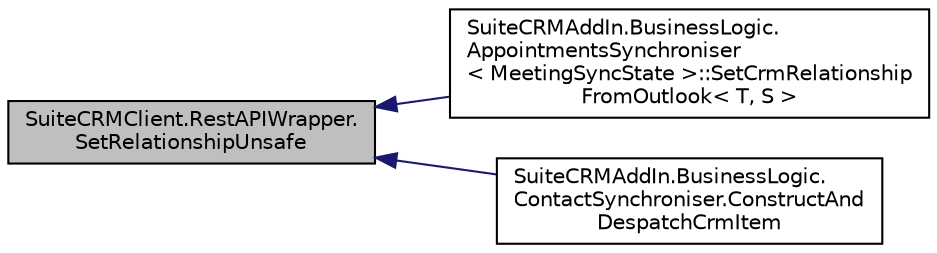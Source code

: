 digraph "SuiteCRMClient.RestAPIWrapper.SetRelationshipUnsafe"
{
  edge [fontname="Helvetica",fontsize="10",labelfontname="Helvetica",labelfontsize="10"];
  node [fontname="Helvetica",fontsize="10",shape=record];
  rankdir="LR";
  Node235 [label="SuiteCRMClient.RestAPIWrapper.\lSetRelationshipUnsafe",height=0.2,width=0.4,color="black", fillcolor="grey75", style="filled", fontcolor="black"];
  Node235 -> Node236 [dir="back",color="midnightblue",fontsize="10",style="solid",fontname="Helvetica"];
  Node236 [label="SuiteCRMAddIn.BusinessLogic.\lAppointmentsSynchroniser\l\< MeetingSyncState \>::SetCrmRelationship\lFromOutlook\< T, S \>",height=0.2,width=0.4,color="black", fillcolor="white", style="filled",URL="$class_suite_c_r_m_add_in_1_1_business_logic_1_1_appointments_synchroniser.html#a40629a2c0689810e7ad1eeee2032f8bd",tooltip="Sets up a CRM relationship to mimic an Outlook relationship "];
  Node235 -> Node237 [dir="back",color="midnightblue",fontsize="10",style="solid",fontname="Helvetica"];
  Node237 [label="SuiteCRMAddIn.BusinessLogic.\lContactSynchroniser.ConstructAnd\lDespatchCrmItem",height=0.2,width=0.4,color="black", fillcolor="white", style="filled",URL="$class_suite_c_r_m_add_in_1_1_business_logic_1_1_contact_synchroniser.html#a2cb7f84b824dca5501fb81201fc953a5",tooltip="Construct a JSON packet representing the Outlook item of this sync state, and despatch it to CRM..."];
}
